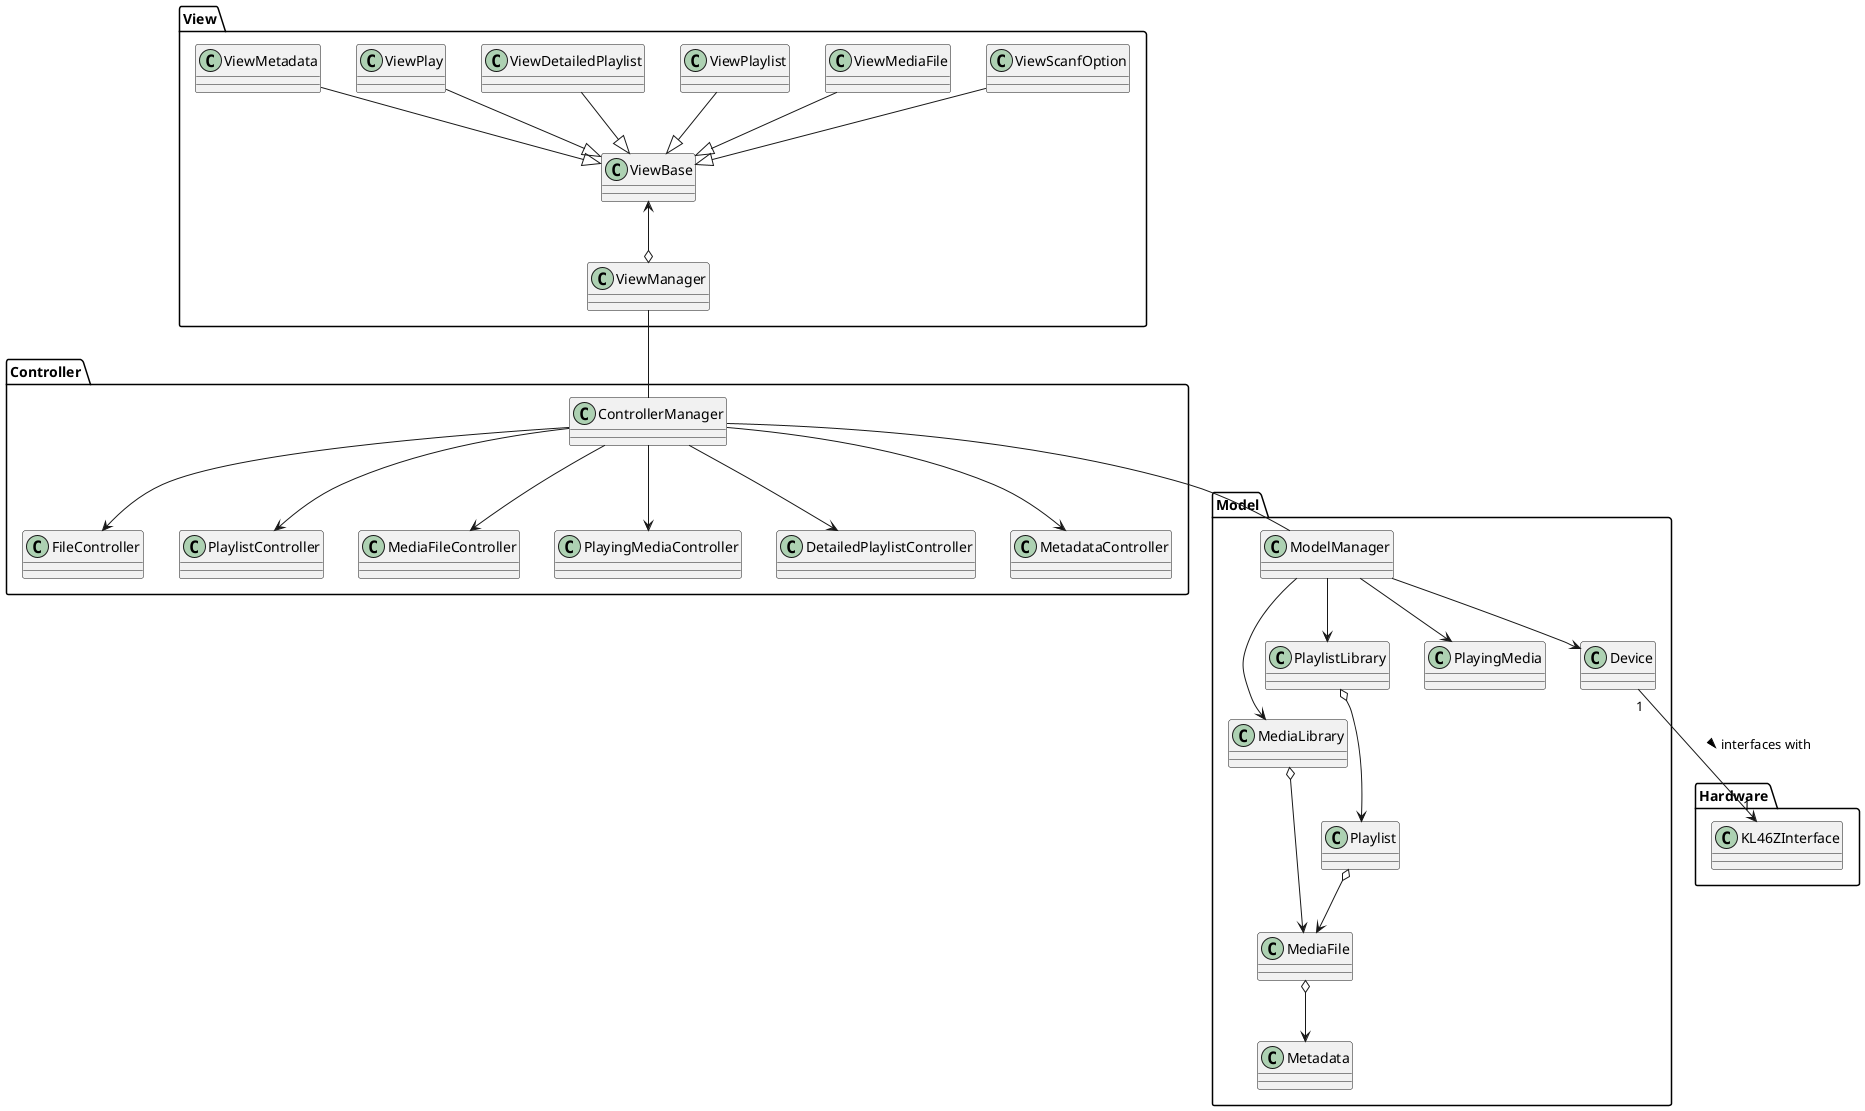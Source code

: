 @startuml MVC
package Controller {

    ControllerManager --> FileController
    ControllerManager --> PlaylistController
    ControllerManager --> MediaFileController
    ControllerManager --> PlayingMediaController
    ControllerManager --> DetailedPlaylistController
    ControllerManager --> MetadataController
}

package Model {

    ModelManager --> MediaLibrary
    ModelManager --> PlaylistLibrary
    ModelManager --> PlayingMedia
    ModelManager --> Device
    MediaLibrary o--> MediaFile
    PlaylistLibrary o--> Playlist
    Playlist o--> MediaFile
    MediaFile o--> Metadata
}

package View {

    ViewScanfOption --|> ViewBase
    ViewMediaFile --|> ViewBase
    ViewPlaylist --|> ViewBase
    ViewDetailedPlaylist --|> ViewBase
    ViewPlay --|> ViewBase
    ViewMetadata --|> ViewBase
    ViewBase <--o ViewManager
}

package Hardware {
    Device "1" --> "1" KL46ZInterface : interfaces with >
}

ViewManager -- ControllerManager
ControllerManager -- ModelManager

@enduml